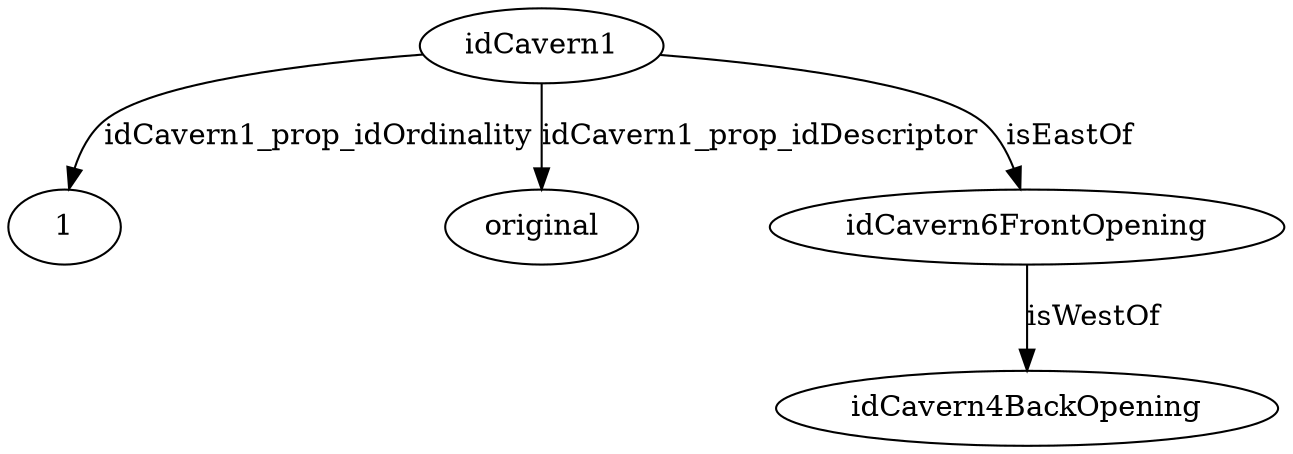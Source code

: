 strict digraph  {
idCavern1 [node_type=entity_node, root=root];
1;
original;
idCavern6FrontOpening;
idCavern4BackOpening;
idCavern1 -> 1  [edge_type=property, label=idCavern1_prop_idOrdinality];
idCavern1 -> original  [edge_type=property, label=idCavern1_prop_idDescriptor];
idCavern1 -> idCavern6FrontOpening  [edge_type=relationship, label=isEastOf];
idCavern6FrontOpening -> idCavern4BackOpening  [edge_type=relationship, label=isWestOf];
}
